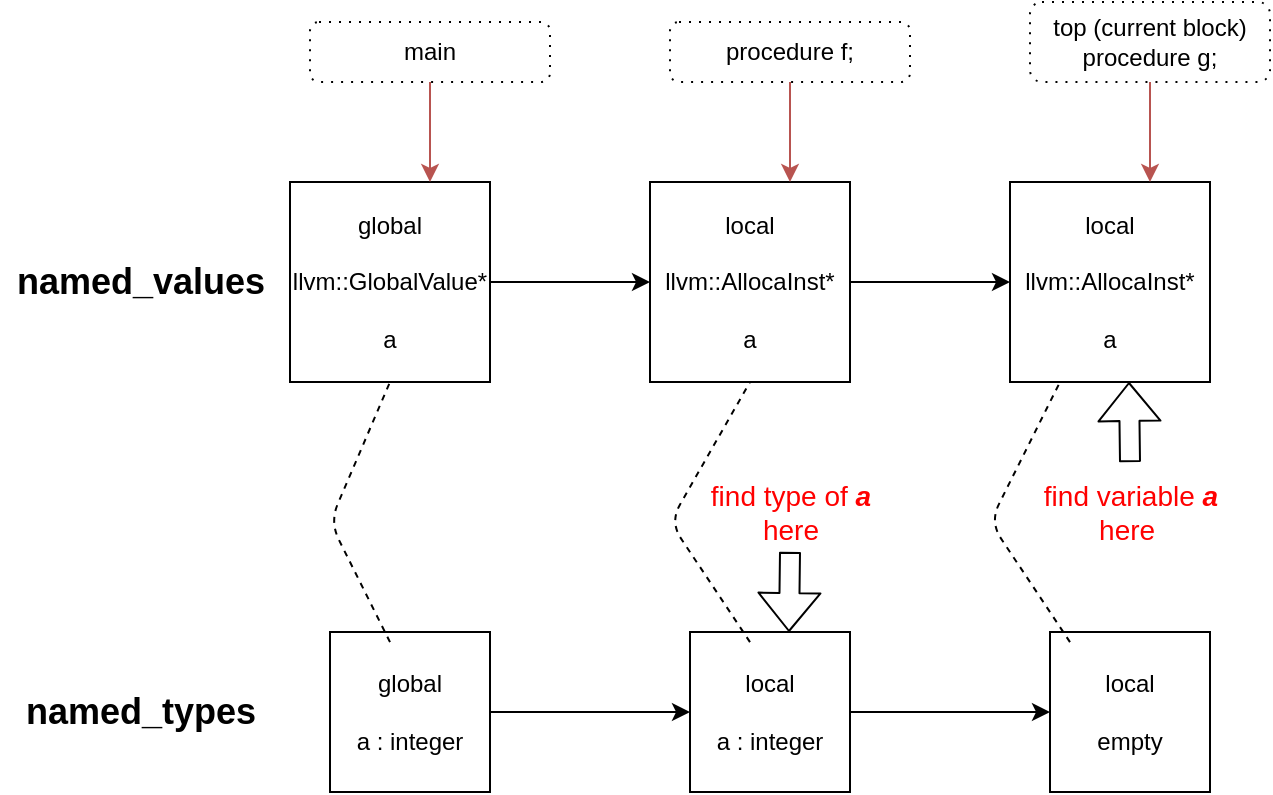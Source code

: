 <mxfile version="13.1.2" type="github"><diagram id="N9UZHu61aMOZxw4MKBmO" name="Page-1"><mxGraphModel dx="1426" dy="777" grid="1" gridSize="10" guides="1" tooltips="1" connect="1" arrows="1" fold="1" page="1" pageScale="1" pageWidth="827" pageHeight="1169" math="0" shadow="0"><root><mxCell id="0"/><mxCell id="1" parent="0"/><mxCell id="mYYuQJ835CeSdgooXqcl-38" style="edgeStyle=orthogonalEdgeStyle;rounded=0;orthogonalLoop=1;jettySize=auto;html=1;exitX=1;exitY=0.5;exitDx=0;exitDy=0;entryX=0;entryY=0.5;entryDx=0;entryDy=0;" edge="1" parent="1" source="mYYuQJ835CeSdgooXqcl-1" target="mYYuQJ835CeSdgooXqcl-4"><mxGeometry relative="1" as="geometry"/></mxCell><mxCell id="mYYuQJ835CeSdgooXqcl-1" value="global&lt;br&gt;&lt;br&gt;llvm::GlobalValue*&lt;br&gt;&lt;br&gt;a" style="whiteSpace=wrap;html=1;aspect=fixed;" vertex="1" parent="1"><mxGeometry x="150" y="280" width="100" height="100" as="geometry"/></mxCell><mxCell id="mYYuQJ835CeSdgooXqcl-39" style="edgeStyle=orthogonalEdgeStyle;rounded=0;orthogonalLoop=1;jettySize=auto;html=1;exitX=1;exitY=0.5;exitDx=0;exitDy=0;entryX=0;entryY=0.5;entryDx=0;entryDy=0;" edge="1" parent="1" source="mYYuQJ835CeSdgooXqcl-4" target="mYYuQJ835CeSdgooXqcl-7"><mxGeometry relative="1" as="geometry"/></mxCell><mxCell id="mYYuQJ835CeSdgooXqcl-4" value="local&lt;br&gt;&lt;br&gt;llvm::AllocaInst*&lt;br&gt;&lt;br&gt;a" style="whiteSpace=wrap;html=1;aspect=fixed;" vertex="1" parent="1"><mxGeometry x="330" y="280" width="100" height="100" as="geometry"/></mxCell><mxCell id="mYYuQJ835CeSdgooXqcl-7" value="local&lt;br&gt;&lt;br&gt;llvm::AllocaInst*&lt;br&gt;&lt;br&gt;a" style="whiteSpace=wrap;html=1;aspect=fixed;" vertex="1" parent="1"><mxGeometry x="510" y="280" width="100" height="100" as="geometry"/></mxCell><mxCell id="mYYuQJ835CeSdgooXqcl-12" value="" style="endArrow=classic;html=1;fillColor=#f8cecc;strokeColor=#b85450;" edge="1" parent="1"><mxGeometry width="50" height="50" relative="1" as="geometry"><mxPoint x="580" y="230" as="sourcePoint"/><mxPoint x="580" y="280" as="targetPoint"/></mxGeometry></mxCell><mxCell id="mYYuQJ835CeSdgooXqcl-13" value="" style="endArrow=classic;html=1;fillColor=#f8cecc;strokeColor=#b85450;" edge="1" parent="1"><mxGeometry width="50" height="50" relative="1" as="geometry"><mxPoint x="400" y="230" as="sourcePoint"/><mxPoint x="400" y="280" as="targetPoint"/></mxGeometry></mxCell><mxCell id="mYYuQJ835CeSdgooXqcl-14" value="" style="endArrow=classic;html=1;fillColor=#f8cecc;strokeColor=#b85450;" edge="1" parent="1"><mxGeometry width="50" height="50" relative="1" as="geometry"><mxPoint x="220" y="230" as="sourcePoint"/><mxPoint x="220" y="280" as="targetPoint"/><Array as="points"><mxPoint x="220" y="250"/></Array></mxGeometry></mxCell><mxCell id="mYYuQJ835CeSdgooXqcl-15" value="" style="shape=flexArrow;endArrow=classic;html=1;" edge="1" parent="1"><mxGeometry width="50" height="50" relative="1" as="geometry"><mxPoint x="570" y="420" as="sourcePoint"/><mxPoint x="569.5" y="380" as="targetPoint"/></mxGeometry></mxCell><mxCell id="mYYuQJ835CeSdgooXqcl-18" value="top (current block)&lt;br&gt;procedure g;" style="shape=ext;rounded=1;html=1;whiteSpace=wrap;dashed=1;dashPattern=1 4;" vertex="1" parent="1"><mxGeometry x="520" y="190" width="120" height="40" as="geometry"/></mxCell><mxCell id="mYYuQJ835CeSdgooXqcl-19" value="procedure f;" style="shape=ext;rounded=1;html=1;whiteSpace=wrap;dashed=1;dashPattern=1 4;" vertex="1" parent="1"><mxGeometry x="340" y="200" width="120" height="30" as="geometry"/></mxCell><mxCell id="mYYuQJ835CeSdgooXqcl-20" value="main" style="shape=ext;rounded=1;html=1;whiteSpace=wrap;dashed=1;dashPattern=1 4;" vertex="1" parent="1"><mxGeometry x="160" y="200" width="120" height="30" as="geometry"/></mxCell><mxCell id="mYYuQJ835CeSdgooXqcl-23" style="edgeStyle=orthogonalEdgeStyle;rounded=0;orthogonalLoop=1;jettySize=auto;html=1;exitX=1;exitY=0.5;exitDx=0;exitDy=0;" edge="1" parent="1" source="mYYuQJ835CeSdgooXqcl-24"><mxGeometry relative="1" as="geometry"><mxPoint x="350" y="545" as="targetPoint"/></mxGeometry></mxCell><mxCell id="mYYuQJ835CeSdgooXqcl-24" value="global&lt;br&gt;&lt;br&gt;a : integer" style="whiteSpace=wrap;html=1;aspect=fixed;" vertex="1" parent="1"><mxGeometry x="170" y="505" width="80" height="80" as="geometry"/></mxCell><mxCell id="mYYuQJ835CeSdgooXqcl-25" style="edgeStyle=orthogonalEdgeStyle;rounded=0;orthogonalLoop=1;jettySize=auto;html=1;exitX=1;exitY=0.5;exitDx=0;exitDy=0;" edge="1" parent="1" source="mYYuQJ835CeSdgooXqcl-26"><mxGeometry relative="1" as="geometry"><mxPoint x="530" y="545" as="targetPoint"/></mxGeometry></mxCell><mxCell id="mYYuQJ835CeSdgooXqcl-26" value="local&lt;br&gt;&lt;br&gt;a : integer" style="whiteSpace=wrap;html=1;aspect=fixed;" vertex="1" parent="1"><mxGeometry x="350" y="505" width="80" height="80" as="geometry"/></mxCell><mxCell id="mYYuQJ835CeSdgooXqcl-27" value="local&lt;br&gt;&lt;br&gt;empty" style="whiteSpace=wrap;html=1;aspect=fixed;" vertex="1" parent="1"><mxGeometry x="530" y="505" width="80" height="80" as="geometry"/></mxCell><mxCell id="mYYuQJ835CeSdgooXqcl-34" value="&lt;font color=&quot;#ff0000&quot; style=&quot;font-size: 14px&quot;&gt;&lt;span&gt;find variable&amp;nbsp;&lt;/span&gt;&lt;b&gt;&lt;i&gt;a&lt;/i&gt;&lt;/b&gt;&lt;br&gt;&lt;span&gt;here&amp;nbsp;&lt;/span&gt;&lt;/font&gt;" style="text;html=1;resizable=0;autosize=1;align=center;verticalAlign=middle;points=[];fillColor=none;strokeColor=none;rounded=0;" vertex="1" parent="1"><mxGeometry x="520" y="425" width="100" height="40" as="geometry"/></mxCell><mxCell id="mYYuQJ835CeSdgooXqcl-40" value="&lt;font color=&quot;#ff0000&quot; style=&quot;font-size: 14px&quot;&gt;find type of &lt;b style=&quot;font-style: italic&quot;&gt;a&lt;/b&gt;&lt;br&gt;here&lt;/font&gt;" style="text;html=1;resizable=0;autosize=1;align=center;verticalAlign=middle;points=[];fillColor=none;strokeColor=none;rounded=0;" vertex="1" parent="1"><mxGeometry x="350" y="425" width="100" height="40" as="geometry"/></mxCell><mxCell id="mYYuQJ835CeSdgooXqcl-42" value="" style="shape=flexArrow;endArrow=classic;html=1;" edge="1" parent="1"><mxGeometry width="50" height="50" relative="1" as="geometry"><mxPoint x="400" y="465" as="sourcePoint"/><mxPoint x="399.5" y="505" as="targetPoint"/></mxGeometry></mxCell><mxCell id="mYYuQJ835CeSdgooXqcl-45" value="" style="endArrow=none;dashed=1;html=1;entryX=0.5;entryY=1;entryDx=0;entryDy=0;exitX=0.375;exitY=0.063;exitDx=0;exitDy=0;exitPerimeter=0;" edge="1" parent="1" source="mYYuQJ835CeSdgooXqcl-24" target="mYYuQJ835CeSdgooXqcl-1"><mxGeometry width="50" height="50" relative="1" as="geometry"><mxPoint x="390" y="480" as="sourcePoint"/><mxPoint x="440" y="430" as="targetPoint"/><Array as="points"><mxPoint x="170" y="450"/></Array></mxGeometry></mxCell><mxCell id="mYYuQJ835CeSdgooXqcl-46" value="" style="endArrow=none;dashed=1;html=1;entryX=0.5;entryY=1;entryDx=0;entryDy=0;exitX=0.375;exitY=0.063;exitDx=0;exitDy=0;exitPerimeter=0;" edge="1" parent="1" source="mYYuQJ835CeSdgooXqcl-26" target="mYYuQJ835CeSdgooXqcl-4"><mxGeometry width="50" height="50" relative="1" as="geometry"><mxPoint x="390" y="480" as="sourcePoint"/><mxPoint x="440" y="430" as="targetPoint"/><Array as="points"><mxPoint x="340" y="450"/></Array></mxGeometry></mxCell><mxCell id="mYYuQJ835CeSdgooXqcl-47" value="" style="endArrow=none;dashed=1;html=1;entryX=0.25;entryY=1;entryDx=0;entryDy=0;exitX=0.125;exitY=0.063;exitDx=0;exitDy=0;exitPerimeter=0;" edge="1" parent="1" source="mYYuQJ835CeSdgooXqcl-27" target="mYYuQJ835CeSdgooXqcl-7"><mxGeometry width="50" height="50" relative="1" as="geometry"><mxPoint x="390" y="480" as="sourcePoint"/><mxPoint x="440" y="430" as="targetPoint"/><Array as="points"><mxPoint x="500" y="450"/></Array></mxGeometry></mxCell><mxCell id="mYYuQJ835CeSdgooXqcl-48" value="&lt;b&gt;&lt;font style=&quot;font-size: 18px&quot;&gt;named_values&lt;/font&gt;&lt;/b&gt;" style="text;html=1;resizable=0;autosize=1;align=center;verticalAlign=middle;points=[];fillColor=none;strokeColor=none;rounded=0;" vertex="1" parent="1"><mxGeometry x="5" y="320" width="140" height="20" as="geometry"/></mxCell><mxCell id="mYYuQJ835CeSdgooXqcl-49" value="&lt;b&gt;&lt;font style=&quot;font-size: 18px&quot;&gt;named_types&lt;br&gt;&lt;/font&gt;&lt;/b&gt;" style="text;html=1;resizable=0;autosize=1;align=center;verticalAlign=middle;points=[];fillColor=none;strokeColor=none;rounded=0;" vertex="1" parent="1"><mxGeometry x="10" y="535" width="130" height="20" as="geometry"/></mxCell></root></mxGraphModel></diagram></mxfile>